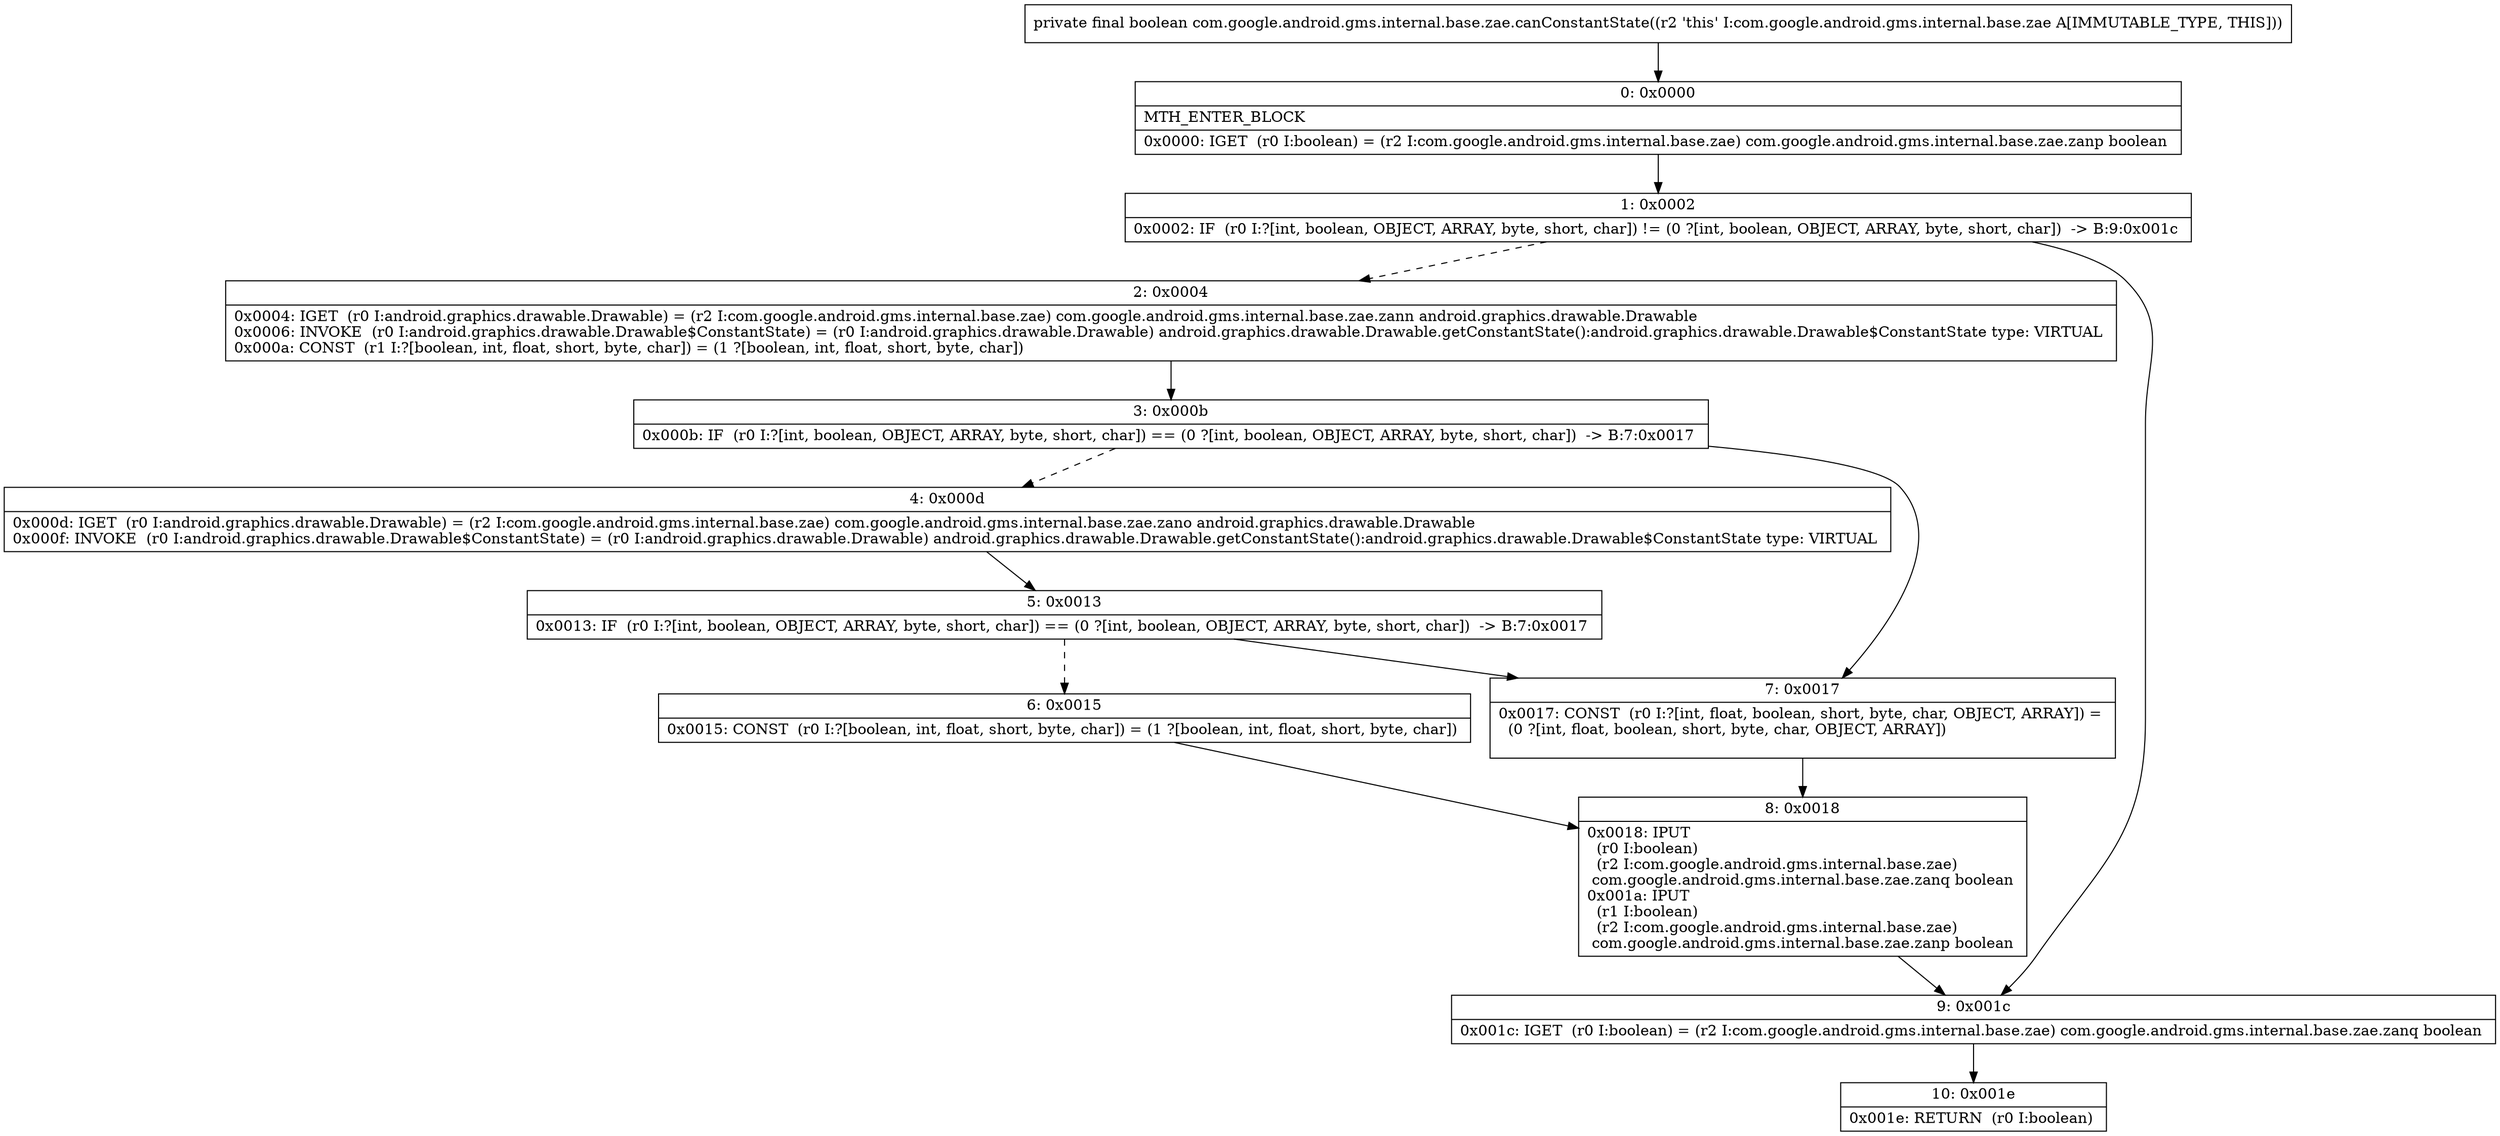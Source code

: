 digraph "CFG forcom.google.android.gms.internal.base.zae.canConstantState()Z" {
Node_0 [shape=record,label="{0\:\ 0x0000|MTH_ENTER_BLOCK\l|0x0000: IGET  (r0 I:boolean) = (r2 I:com.google.android.gms.internal.base.zae) com.google.android.gms.internal.base.zae.zanp boolean \l}"];
Node_1 [shape=record,label="{1\:\ 0x0002|0x0002: IF  (r0 I:?[int, boolean, OBJECT, ARRAY, byte, short, char]) != (0 ?[int, boolean, OBJECT, ARRAY, byte, short, char])  \-\> B:9:0x001c \l}"];
Node_2 [shape=record,label="{2\:\ 0x0004|0x0004: IGET  (r0 I:android.graphics.drawable.Drawable) = (r2 I:com.google.android.gms.internal.base.zae) com.google.android.gms.internal.base.zae.zann android.graphics.drawable.Drawable \l0x0006: INVOKE  (r0 I:android.graphics.drawable.Drawable$ConstantState) = (r0 I:android.graphics.drawable.Drawable) android.graphics.drawable.Drawable.getConstantState():android.graphics.drawable.Drawable$ConstantState type: VIRTUAL \l0x000a: CONST  (r1 I:?[boolean, int, float, short, byte, char]) = (1 ?[boolean, int, float, short, byte, char]) \l}"];
Node_3 [shape=record,label="{3\:\ 0x000b|0x000b: IF  (r0 I:?[int, boolean, OBJECT, ARRAY, byte, short, char]) == (0 ?[int, boolean, OBJECT, ARRAY, byte, short, char])  \-\> B:7:0x0017 \l}"];
Node_4 [shape=record,label="{4\:\ 0x000d|0x000d: IGET  (r0 I:android.graphics.drawable.Drawable) = (r2 I:com.google.android.gms.internal.base.zae) com.google.android.gms.internal.base.zae.zano android.graphics.drawable.Drawable \l0x000f: INVOKE  (r0 I:android.graphics.drawable.Drawable$ConstantState) = (r0 I:android.graphics.drawable.Drawable) android.graphics.drawable.Drawable.getConstantState():android.graphics.drawable.Drawable$ConstantState type: VIRTUAL \l}"];
Node_5 [shape=record,label="{5\:\ 0x0013|0x0013: IF  (r0 I:?[int, boolean, OBJECT, ARRAY, byte, short, char]) == (0 ?[int, boolean, OBJECT, ARRAY, byte, short, char])  \-\> B:7:0x0017 \l}"];
Node_6 [shape=record,label="{6\:\ 0x0015|0x0015: CONST  (r0 I:?[boolean, int, float, short, byte, char]) = (1 ?[boolean, int, float, short, byte, char]) \l}"];
Node_7 [shape=record,label="{7\:\ 0x0017|0x0017: CONST  (r0 I:?[int, float, boolean, short, byte, char, OBJECT, ARRAY]) = \l  (0 ?[int, float, boolean, short, byte, char, OBJECT, ARRAY])\l \l}"];
Node_8 [shape=record,label="{8\:\ 0x0018|0x0018: IPUT  \l  (r0 I:boolean)\l  (r2 I:com.google.android.gms.internal.base.zae)\l com.google.android.gms.internal.base.zae.zanq boolean \l0x001a: IPUT  \l  (r1 I:boolean)\l  (r2 I:com.google.android.gms.internal.base.zae)\l com.google.android.gms.internal.base.zae.zanp boolean \l}"];
Node_9 [shape=record,label="{9\:\ 0x001c|0x001c: IGET  (r0 I:boolean) = (r2 I:com.google.android.gms.internal.base.zae) com.google.android.gms.internal.base.zae.zanq boolean \l}"];
Node_10 [shape=record,label="{10\:\ 0x001e|0x001e: RETURN  (r0 I:boolean) \l}"];
MethodNode[shape=record,label="{private final boolean com.google.android.gms.internal.base.zae.canConstantState((r2 'this' I:com.google.android.gms.internal.base.zae A[IMMUTABLE_TYPE, THIS])) }"];
MethodNode -> Node_0;
Node_0 -> Node_1;
Node_1 -> Node_2[style=dashed];
Node_1 -> Node_9;
Node_2 -> Node_3;
Node_3 -> Node_4[style=dashed];
Node_3 -> Node_7;
Node_4 -> Node_5;
Node_5 -> Node_6[style=dashed];
Node_5 -> Node_7;
Node_6 -> Node_8;
Node_7 -> Node_8;
Node_8 -> Node_9;
Node_9 -> Node_10;
}

